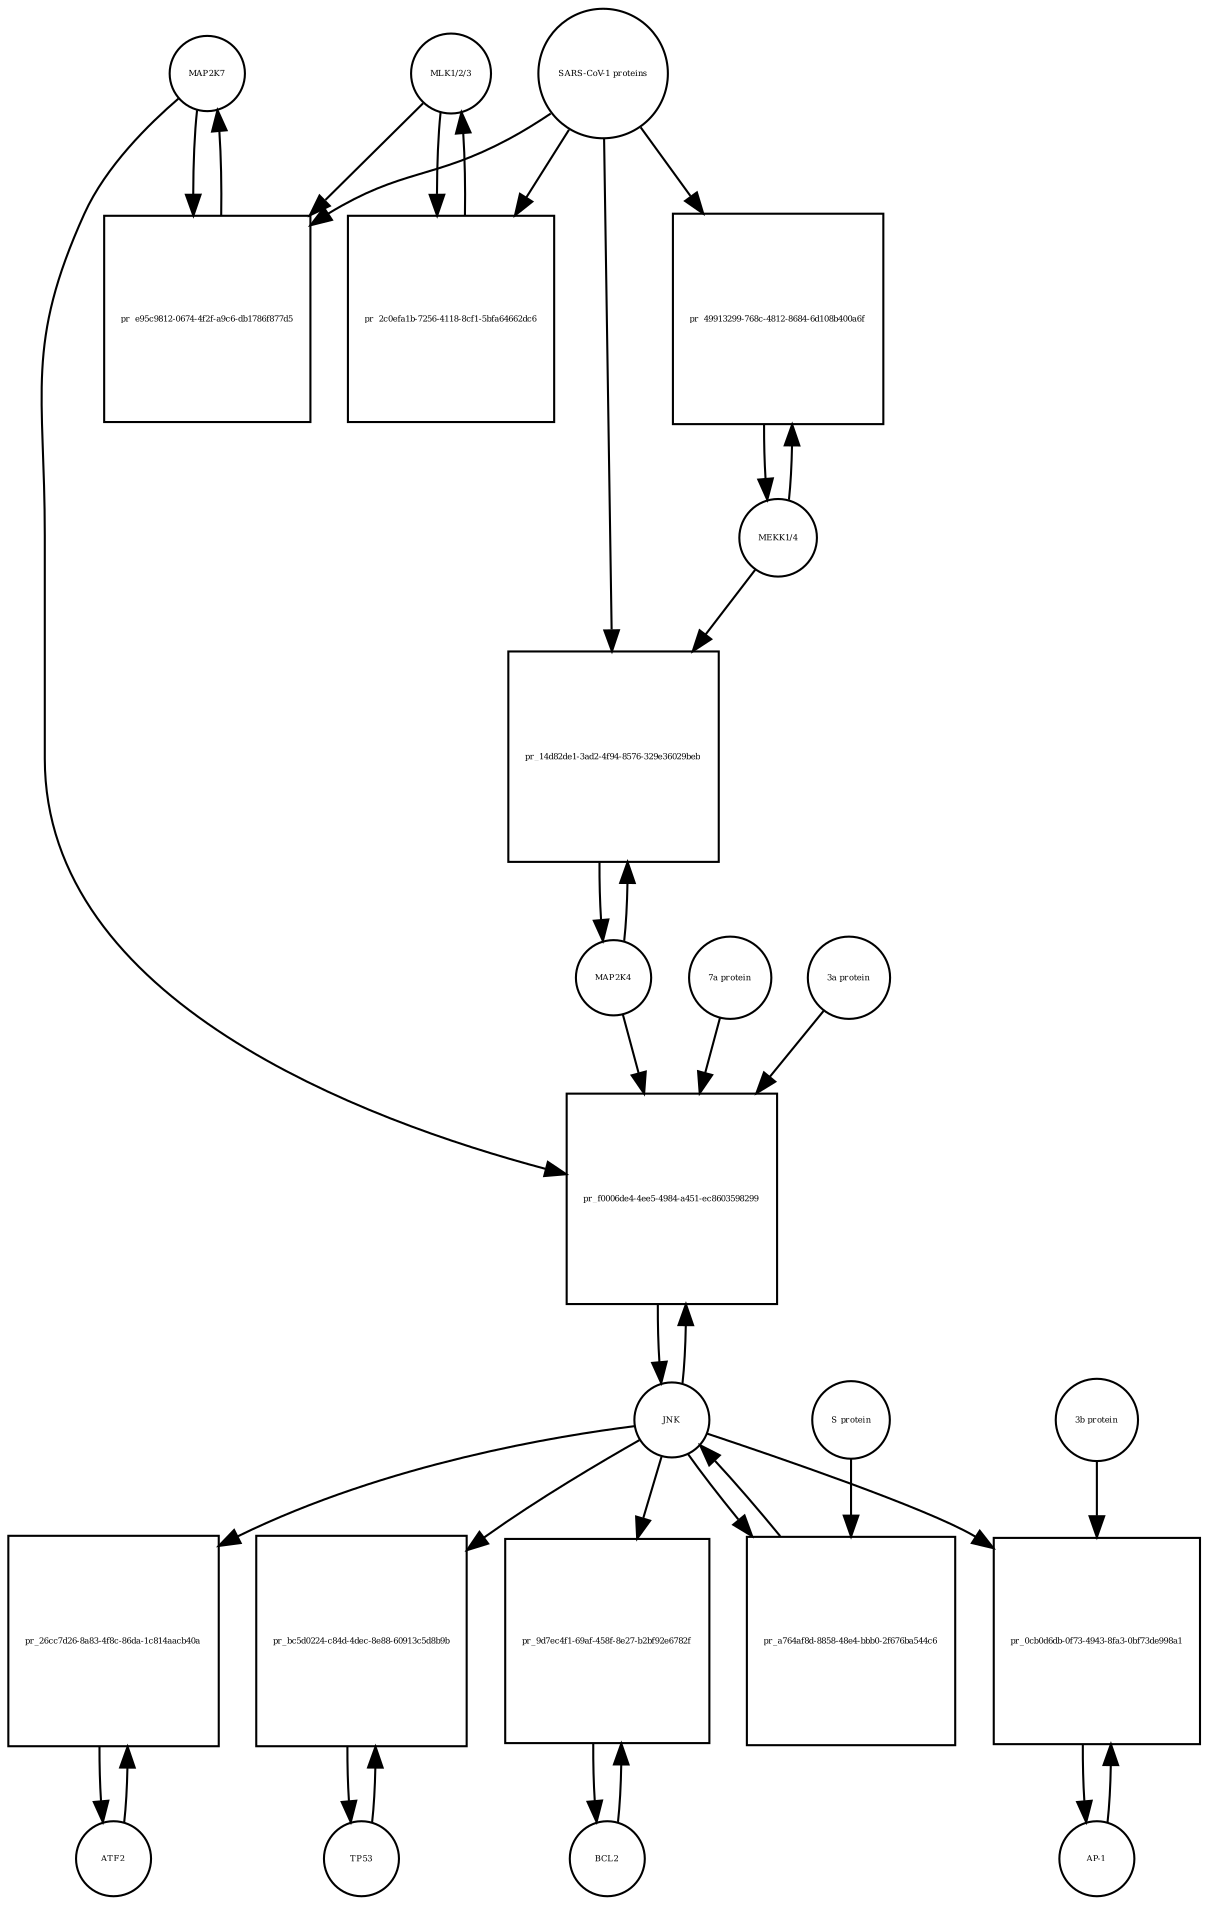 strict digraph  {
MAP2K7 [annotation=urn_miriam_uniprot_O14733, bipartite=0, cls=macromolecule, fontsize=4, label=MAP2K7, shape=circle];
"pr_e95c9812-0674-4f2f-a9c6-db1786f877d5" [annotation="", bipartite=1, cls=process, fontsize=4, label="pr_e95c9812-0674-4f2f-a9c6-db1786f877d5", shape=square];
"MLK1/2/3" [annotation="", bipartite=0, cls=complex, fontsize=4, label="MLK1/2/3", shape=circle];
"SARS-CoV-1 proteins" [annotation="", bipartite=0, cls=complex, fontsize=4, label="SARS-CoV-1 proteins", shape=circle];
"pr_2c0efa1b-7256-4118-8cf1-5bfa64662dc6" [annotation="", bipartite=1, cls=process, fontsize=4, label="pr_2c0efa1b-7256-4118-8cf1-5bfa64662dc6", shape=square];
ATF2 [annotation=urn_miriam_uniprot_P15336, bipartite=0, cls=macromolecule, fontsize=4, label=ATF2, shape=circle];
"pr_26cc7d26-8a83-4f8c-86da-1c814aacb40a" [annotation="", bipartite=1, cls=process, fontsize=4, label="pr_26cc7d26-8a83-4f8c-86da-1c814aacb40a", shape=square];
JNK [annotation="", bipartite=0, cls=complex, fontsize=4, label=JNK, shape=circle];
TP53 [annotation=urn_miriam_uniprot_P04637, bipartite=0, cls=macromolecule, fontsize=4, label=TP53, shape=circle];
"pr_bc5d0224-c84d-4dec-8e88-60913c5d8b9b" [annotation="", bipartite=1, cls=process, fontsize=4, label="pr_bc5d0224-c84d-4dec-8e88-60913c5d8b9b", shape=square];
BCL2 [annotation=urn_miriam_uniprot_P10415, bipartite=0, cls=macromolecule, fontsize=4, label=BCL2, shape=circle];
"pr_9d7ec4f1-69af-458f-8e27-b2bf92e6782f" [annotation="", bipartite=1, cls=process, fontsize=4, label="pr_9d7ec4f1-69af-458f-8e27-b2bf92e6782f", shape=square];
"AP-1" [annotation="", bipartite=0, cls=complex, fontsize=4, label="AP-1", shape=circle];
"pr_0cb0d6db-0f73-4943-8fa3-0bf73de998a1" [annotation="", bipartite=1, cls=process, fontsize=4, label="pr_0cb0d6db-0f73-4943-8fa3-0bf73de998a1", shape=square];
"3b protein" [annotation="", bipartite=0, cls=macromolecule, fontsize=4, label="3b protein", shape=circle];
"MEKK1/4" [annotation="", bipartite=0, cls=complex, fontsize=4, label="MEKK1/4", shape=circle];
"pr_49913299-768c-4812-8684-6d108b400a6f" [annotation="", bipartite=1, cls=process, fontsize=4, label="pr_49913299-768c-4812-8684-6d108b400a6f", shape=square];
MAP2K4 [annotation=urn_miriam_uniprot_P45985, bipartite=0, cls=macromolecule, fontsize=4, label=MAP2K4, shape=circle];
"pr_14d82de1-3ad2-4f94-8576-329e36029beb" [annotation="", bipartite=1, cls=process, fontsize=4, label="pr_14d82de1-3ad2-4f94-8576-329e36029beb", shape=square];
"pr_f0006de4-4ee5-4984-a451-ec8603598299" [annotation="", bipartite=1, cls=process, fontsize=4, label="pr_f0006de4-4ee5-4984-a451-ec8603598299", shape=square];
"7a protein" [annotation="", bipartite=0, cls=macromolecule, fontsize=4, label="7a protein", shape=circle];
"3a protein" [annotation="", bipartite=0, cls=macromolecule, fontsize=4, label="3a protein", shape=circle];
"pr_a764af8d-8858-48e4-bbb0-2f676ba544c6" [annotation="", bipartite=1, cls=process, fontsize=4, label="pr_a764af8d-8858-48e4-bbb0-2f676ba544c6", shape=square];
"S protein" [annotation="", bipartite=0, cls=macromolecule, fontsize=4, label="S protein", shape=circle];
MAP2K7 -> "pr_e95c9812-0674-4f2f-a9c6-db1786f877d5"  [annotation="", interaction_type=consumption];
MAP2K7 -> "pr_f0006de4-4ee5-4984-a451-ec8603598299"  [annotation=urn_miriam_pubmed_17141229, interaction_type=stimulation];
"pr_e95c9812-0674-4f2f-a9c6-db1786f877d5" -> MAP2K7  [annotation="", interaction_type=production];
"MLK1/2/3" -> "pr_e95c9812-0674-4f2f-a9c6-db1786f877d5"  [annotation="urn_miriam_pubmed_31226023|urn_miriam_taxonomy_694009", interaction_type=stimulation];
"MLK1/2/3" -> "pr_2c0efa1b-7256-4118-8cf1-5bfa64662dc6"  [annotation="", interaction_type=consumption];
"SARS-CoV-1 proteins" -> "pr_e95c9812-0674-4f2f-a9c6-db1786f877d5"  [annotation="urn_miriam_pubmed_31226023|urn_miriam_taxonomy_694009", interaction_type=stimulation];
"SARS-CoV-1 proteins" -> "pr_2c0efa1b-7256-4118-8cf1-5bfa64662dc6"  [annotation="urn_miriam_taxonomy_694009|urn_miriam_pubmed_31226023", interaction_type=stimulation];
"SARS-CoV-1 proteins" -> "pr_49913299-768c-4812-8684-6d108b400a6f"  [annotation="urn_miriam_pubmed_31226023|urn_miriam_taxonomy_694009", interaction_type=stimulation];
"SARS-CoV-1 proteins" -> "pr_14d82de1-3ad2-4f94-8576-329e36029beb"  [annotation="urn_miriam_pubmed_31226023|urn_miriam_taxonomy_694009", interaction_type=stimulation];
"pr_2c0efa1b-7256-4118-8cf1-5bfa64662dc6" -> "MLK1/2/3"  [annotation="", interaction_type=production];
ATF2 -> "pr_26cc7d26-8a83-4f8c-86da-1c814aacb40a"  [annotation="", interaction_type=consumption];
"pr_26cc7d26-8a83-4f8c-86da-1c814aacb40a" -> ATF2  [annotation="", interaction_type=production];
JNK -> "pr_26cc7d26-8a83-4f8c-86da-1c814aacb40a"  [annotation="", interaction_type=stimulation];
JNK -> "pr_bc5d0224-c84d-4dec-8e88-60913c5d8b9b"  [annotation="", interaction_type=stimulation];
JNK -> "pr_9d7ec4f1-69af-458f-8e27-b2bf92e6782f"  [annotation=urn_miriam_pubmed_10567572, interaction_type=stimulation];
JNK -> "pr_0cb0d6db-0f73-4943-8fa3-0bf73de998a1"  [annotation=urn_miriam_pubmed_21561061, interaction_type=stimulation];
JNK -> "pr_f0006de4-4ee5-4984-a451-ec8603598299"  [annotation="", interaction_type=consumption];
JNK -> "pr_a764af8d-8858-48e4-bbb0-2f676ba544c6"  [annotation="", interaction_type=consumption];
TP53 -> "pr_bc5d0224-c84d-4dec-8e88-60913c5d8b9b"  [annotation="", interaction_type=consumption];
"pr_bc5d0224-c84d-4dec-8e88-60913c5d8b9b" -> TP53  [annotation="", interaction_type=production];
BCL2 -> "pr_9d7ec4f1-69af-458f-8e27-b2bf92e6782f"  [annotation="", interaction_type=consumption];
"pr_9d7ec4f1-69af-458f-8e27-b2bf92e6782f" -> BCL2  [annotation="", interaction_type=production];
"AP-1" -> "pr_0cb0d6db-0f73-4943-8fa3-0bf73de998a1"  [annotation="", interaction_type=consumption];
"pr_0cb0d6db-0f73-4943-8fa3-0bf73de998a1" -> "AP-1"  [annotation="", interaction_type=production];
"3b protein" -> "pr_0cb0d6db-0f73-4943-8fa3-0bf73de998a1"  [annotation=urn_miriam_pubmed_21561061, interaction_type=stimulation];
"MEKK1/4" -> "pr_49913299-768c-4812-8684-6d108b400a6f"  [annotation="", interaction_type=consumption];
"MEKK1/4" -> "pr_14d82de1-3ad2-4f94-8576-329e36029beb"  [annotation="urn_miriam_pubmed_31226023|urn_miriam_taxonomy_694009", interaction_type=stimulation];
"pr_49913299-768c-4812-8684-6d108b400a6f" -> "MEKK1/4"  [annotation="", interaction_type=production];
MAP2K4 -> "pr_14d82de1-3ad2-4f94-8576-329e36029beb"  [annotation="", interaction_type=consumption];
MAP2K4 -> "pr_f0006de4-4ee5-4984-a451-ec8603598299"  [annotation=urn_miriam_pubmed_17141229, interaction_type=stimulation];
"pr_14d82de1-3ad2-4f94-8576-329e36029beb" -> MAP2K4  [annotation="", interaction_type=production];
"pr_f0006de4-4ee5-4984-a451-ec8603598299" -> JNK  [annotation="", interaction_type=production];
"7a protein" -> "pr_f0006de4-4ee5-4984-a451-ec8603598299"  [annotation=urn_miriam_pubmed_17141229, interaction_type=stimulation];
"3a protein" -> "pr_f0006de4-4ee5-4984-a451-ec8603598299"  [annotation=urn_miriam_pubmed_17141229, interaction_type=stimulation];
"pr_a764af8d-8858-48e4-bbb0-2f676ba544c6" -> JNK  [annotation="", interaction_type=production];
"S protein" -> "pr_a764af8d-8858-48e4-bbb0-2f676ba544c6"  [annotation=urn_miriam_pubmed_17267381, interaction_type=stimulation];
}

